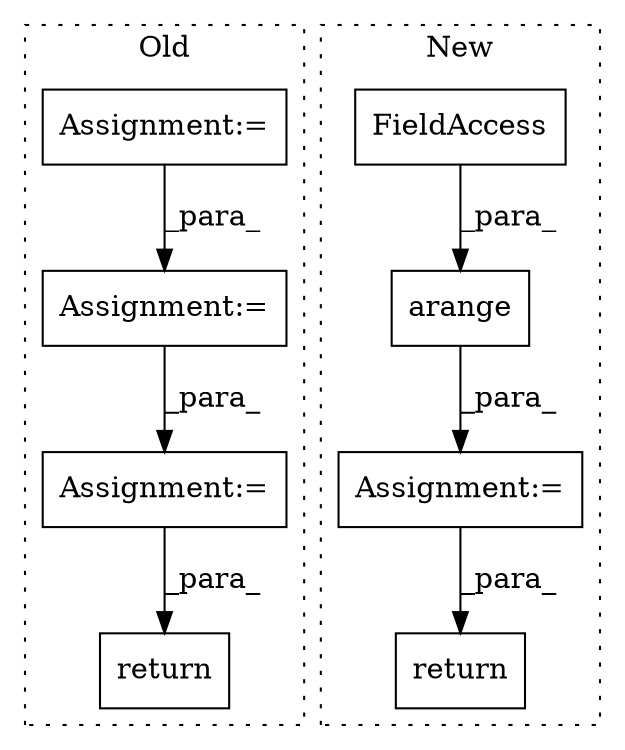 digraph G {
subgraph cluster0 {
1 [label="return" a="41" s="13162" l="7" shape="box"];
5 [label="Assignment:=" a="7" s="13122" l="1" shape="box"];
6 [label="Assignment:=" a="7" s="12717" l="1" shape="box"];
7 [label="Assignment:=" a="7" s="13005" l="1" shape="box"];
label = "Old";
style="dotted";
}
subgraph cluster1 {
2 [label="arange" a="32" s="16269,16295" l="7,1" shape="box"];
3 [label="Assignment:=" a="7" s="16187" l="1" shape="box"];
4 [label="return" a="41" s="16364" l="7" shape="box"];
8 [label="FieldAccess" a="22" s="16287" l="8" shape="box"];
label = "New";
style="dotted";
}
2 -> 3 [label="_para_"];
3 -> 4 [label="_para_"];
5 -> 1 [label="_para_"];
6 -> 7 [label="_para_"];
7 -> 5 [label="_para_"];
8 -> 2 [label="_para_"];
}